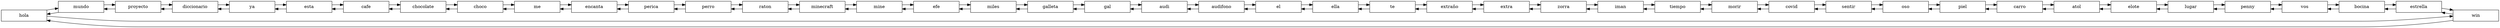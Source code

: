 digraph G{ 
rankdir=LR 
node[ shape = box] 
0[label = "hola" width=2.0 ]; 
1[label = "mundo" width=2.0 ]; 
2[label = "proyecto" width=2.0 ]; 
3[label = "diccionario" width=2.0 ]; 
4[label = "ya" width=2.0 ]; 
5[label = "esta" width=2.0 ]; 
6[label = "cafe" width=2.0 ]; 
7[label = "chocolate" width=2.0 ]; 
8[label = "choco" width=2.0 ]; 
9[label = "me" width=2.0 ]; 
10[label = "encanta" width=2.0 ]; 
11[label = "perica" width=2.0 ]; 
12[label = "perro" width=2.0 ]; 
13[label = "raton" width=2.0 ]; 
14[label = "minecraft" width=2.0 ]; 
15[label = "mine" width=2.0 ]; 
16[label = "efe" width=2.0 ]; 
17[label = "miles" width=2.0 ]; 
18[label = "galleta" width=2.0 ]; 
19[label = "gal" width=2.0 ]; 
20[label = "audi" width=2.0 ]; 
21[label = "audifono" width=2.0 ]; 
22[label = "el" width=2.0 ]; 
23[label = "ella" width=2.0 ]; 
24[label = "te" width=2.0 ]; 
25[label = "extraño" width=2.0 ]; 
26[label = "extra" width=2.0 ]; 
27[label = "zorra" width=2.0 ]; 
28[label = "iman" width=2.0 ]; 
29[label = "tiempo" width=2.0 ]; 
30[label = "morir" width=2.0 ]; 
31[label = "covid" width=2.0 ]; 
32[label = "sentir" width=2.0 ]; 
33[label = "oso" width=2.0 ]; 
34[label = "piel" width=2.0 ]; 
35[label = "carro" width=2.0 ]; 
36[label = "atol" width=2.0 ]; 
37[label = "elote" width=2.0 ]; 
38[label = "lugar" width=2.0 ]; 
39[label = "penny" width=2.0 ]; 
40[label = "vos" width=2.0 ]; 
41[label = "bocina" width=2.0 ]; 
42[label = "estrella" width=2.0 ]; 
43[label = "win" width=2.0 ]; 
0 -> 1[dir = back]; 
0 -> 1 
1 -> 2[dir = back]; 
1 -> 2 
2 -> 3[dir = back]; 
2 -> 3 
3 -> 4[dir = back]; 
3 -> 4 
4 -> 5[dir = back]; 
4 -> 5 
5 -> 6[dir = back]; 
5 -> 6 
6 -> 7[dir = back]; 
6 -> 7 
7 -> 8[dir = back]; 
7 -> 8 
8 -> 9[dir = back]; 
8 -> 9 
9 -> 10[dir = back]; 
9 -> 10 
10 -> 11[dir = back]; 
10 -> 11 
11 -> 12[dir = back]; 
11 -> 12 
12 -> 13[dir = back]; 
12 -> 13 
13 -> 14[dir = back]; 
13 -> 14 
14 -> 15[dir = back]; 
14 -> 15 
15 -> 16[dir = back]; 
15 -> 16 
16 -> 17[dir = back]; 
16 -> 17 
17 -> 18[dir = back]; 
17 -> 18 
18 -> 19[dir = back]; 
18 -> 19 
19 -> 20[dir = back]; 
19 -> 20 
20 -> 21[dir = back]; 
20 -> 21 
21 -> 22[dir = back]; 
21 -> 22 
22 -> 23[dir = back]; 
22 -> 23 
23 -> 24[dir = back]; 
23 -> 24 
24 -> 25[dir = back]; 
24 -> 25 
25 -> 26[dir = back]; 
25 -> 26 
26 -> 27[dir = back]; 
26 -> 27 
27 -> 28[dir = back]; 
27 -> 28 
28 -> 29[dir = back]; 
28 -> 29 
29 -> 30[dir = back]; 
29 -> 30 
30 -> 31[dir = back]; 
30 -> 31 
31 -> 32[dir = back]; 
31 -> 32 
32 -> 33[dir = back]; 
32 -> 33 
33 -> 34[dir = back]; 
33 -> 34 
34 -> 35[dir = back]; 
34 -> 35 
35 -> 36[dir = back]; 
35 -> 36 
36 -> 37[dir = back]; 
36 -> 37 
37 -> 38[dir = back]; 
37 -> 38 
38 -> 39[dir = back]; 
38 -> 39 
39 -> 40[dir = back]; 
39 -> 40 
40 -> 41[dir = back]; 
40 -> 41 
41 -> 42[dir = back]; 
41 -> 42 
42 -> 43[dir = back]; 
42 -> 43 
0 -> 43[dir = back]; 
0 -> 43 
}